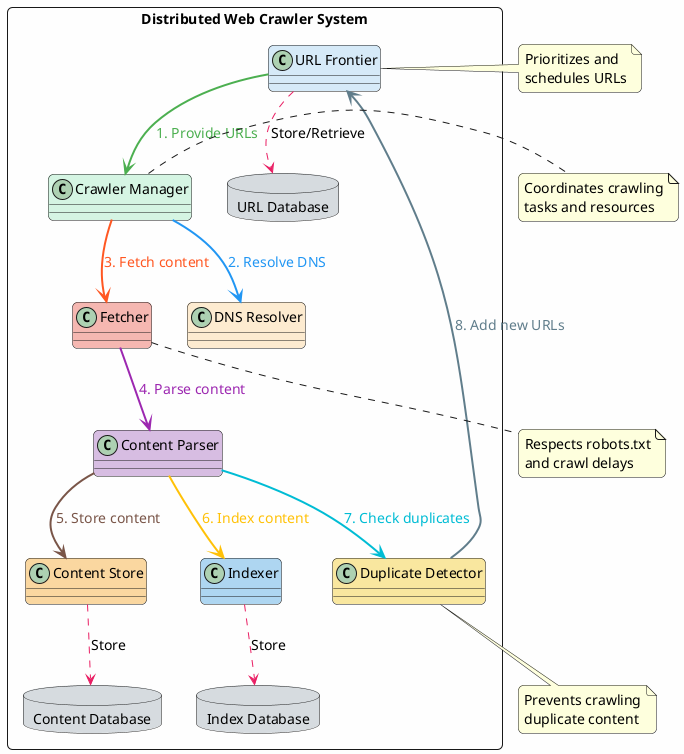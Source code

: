 @startuml Distributed Web Crawler System Architecture

!define RECTANGLE class

skinparam backgroundColor #FEFEFE
skinparam handwritten false
skinparam defaultFontName Arial
skinparam defaultFontSize 14
skinparam roundCorner 10
skinparam componentStyle uml2
allowmixing

rectangle "Distributed Web Crawler System" {
    RECTANGLE "URL Frontier" as frontier #D6EAF8
    RECTANGLE "Crawler Manager" as manager #D5F5E3
    RECTANGLE "DNS Resolver" as dns #FDEBD0
    RECTANGLE "Fetcher" as fetcher #F5B7B1
    RECTANGLE "Content Parser" as parser #D7BDE2
    RECTANGLE "Content Store" as store #FAD7A0
    RECTANGLE "Indexer" as indexer #AED6F1
    RECTANGLE "Duplicate Detector" as dedup #F9E79F
    
    database "URL Database" as urldb #D6DBDF
    database "Content Database" as contentdb #D6DBDF
    database "Index Database" as indexdb #D6DBDF
}

frontier -[#4CAF50,thickness=2]-> manager : <color:#4CAF50>1. Provide URLs</color>
manager -[#2196F3,thickness=2]-> dns : <color:#2196F3>2. Resolve DNS</color>
manager -[#FF5722,thickness=2]-> fetcher : <color:#FF5722>3. Fetch content</color>
fetcher -[#9C27B0,thickness=2]-> parser : <color:#9C27B0>4. Parse content</color>
parser -[#795548,thickness=2]-> store : <color:#795548>5. Store content</color>
parser -[#FFC107,thickness=2]-> indexer : <color:#FFC107>6. Index content</color>
parser -[#00BCD4,thickness=2]-> dedup : <color:#00BCD4>7. Check duplicates</color>
dedup -[#607D8B,thickness=2]-> frontier : <color:#607D8B>8. Add new URLs</color>

frontier -[#E91E63,dashed]-> urldb : Store/Retrieve
store -[#E91E63,dashed]-> contentdb : Store
indexer -[#E91E63,dashed]-> indexdb : Store

note right of frontier
  Prioritizes and
  schedules URLs
end note

note right of manager
  Coordinates crawling
  tasks and resources
end note

note bottom of fetcher
  Respects robots.txt
  and crawl delays
end note

note bottom of dedup
  Prevents crawling
  duplicate content
end note

@enduml
